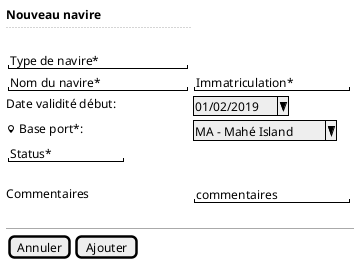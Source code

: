 @startsalt
{
  <b>Nouveau navire
  ..

  .

  { "Type de navire*       "}
  { "Nom du navire*        "} | { "Immatriculation*   "}
  Date validité début:  | { ^01/02/2019^ }
  <&map-marker> Base port*:     | { ^MA - Mahé Island^ }
  { "Status*       "}

  .
  Commentaires              | { "commentaires       "}
  .
  -- | --
  | {[Annuler] | [Ajouter]}
}
@endsalt
